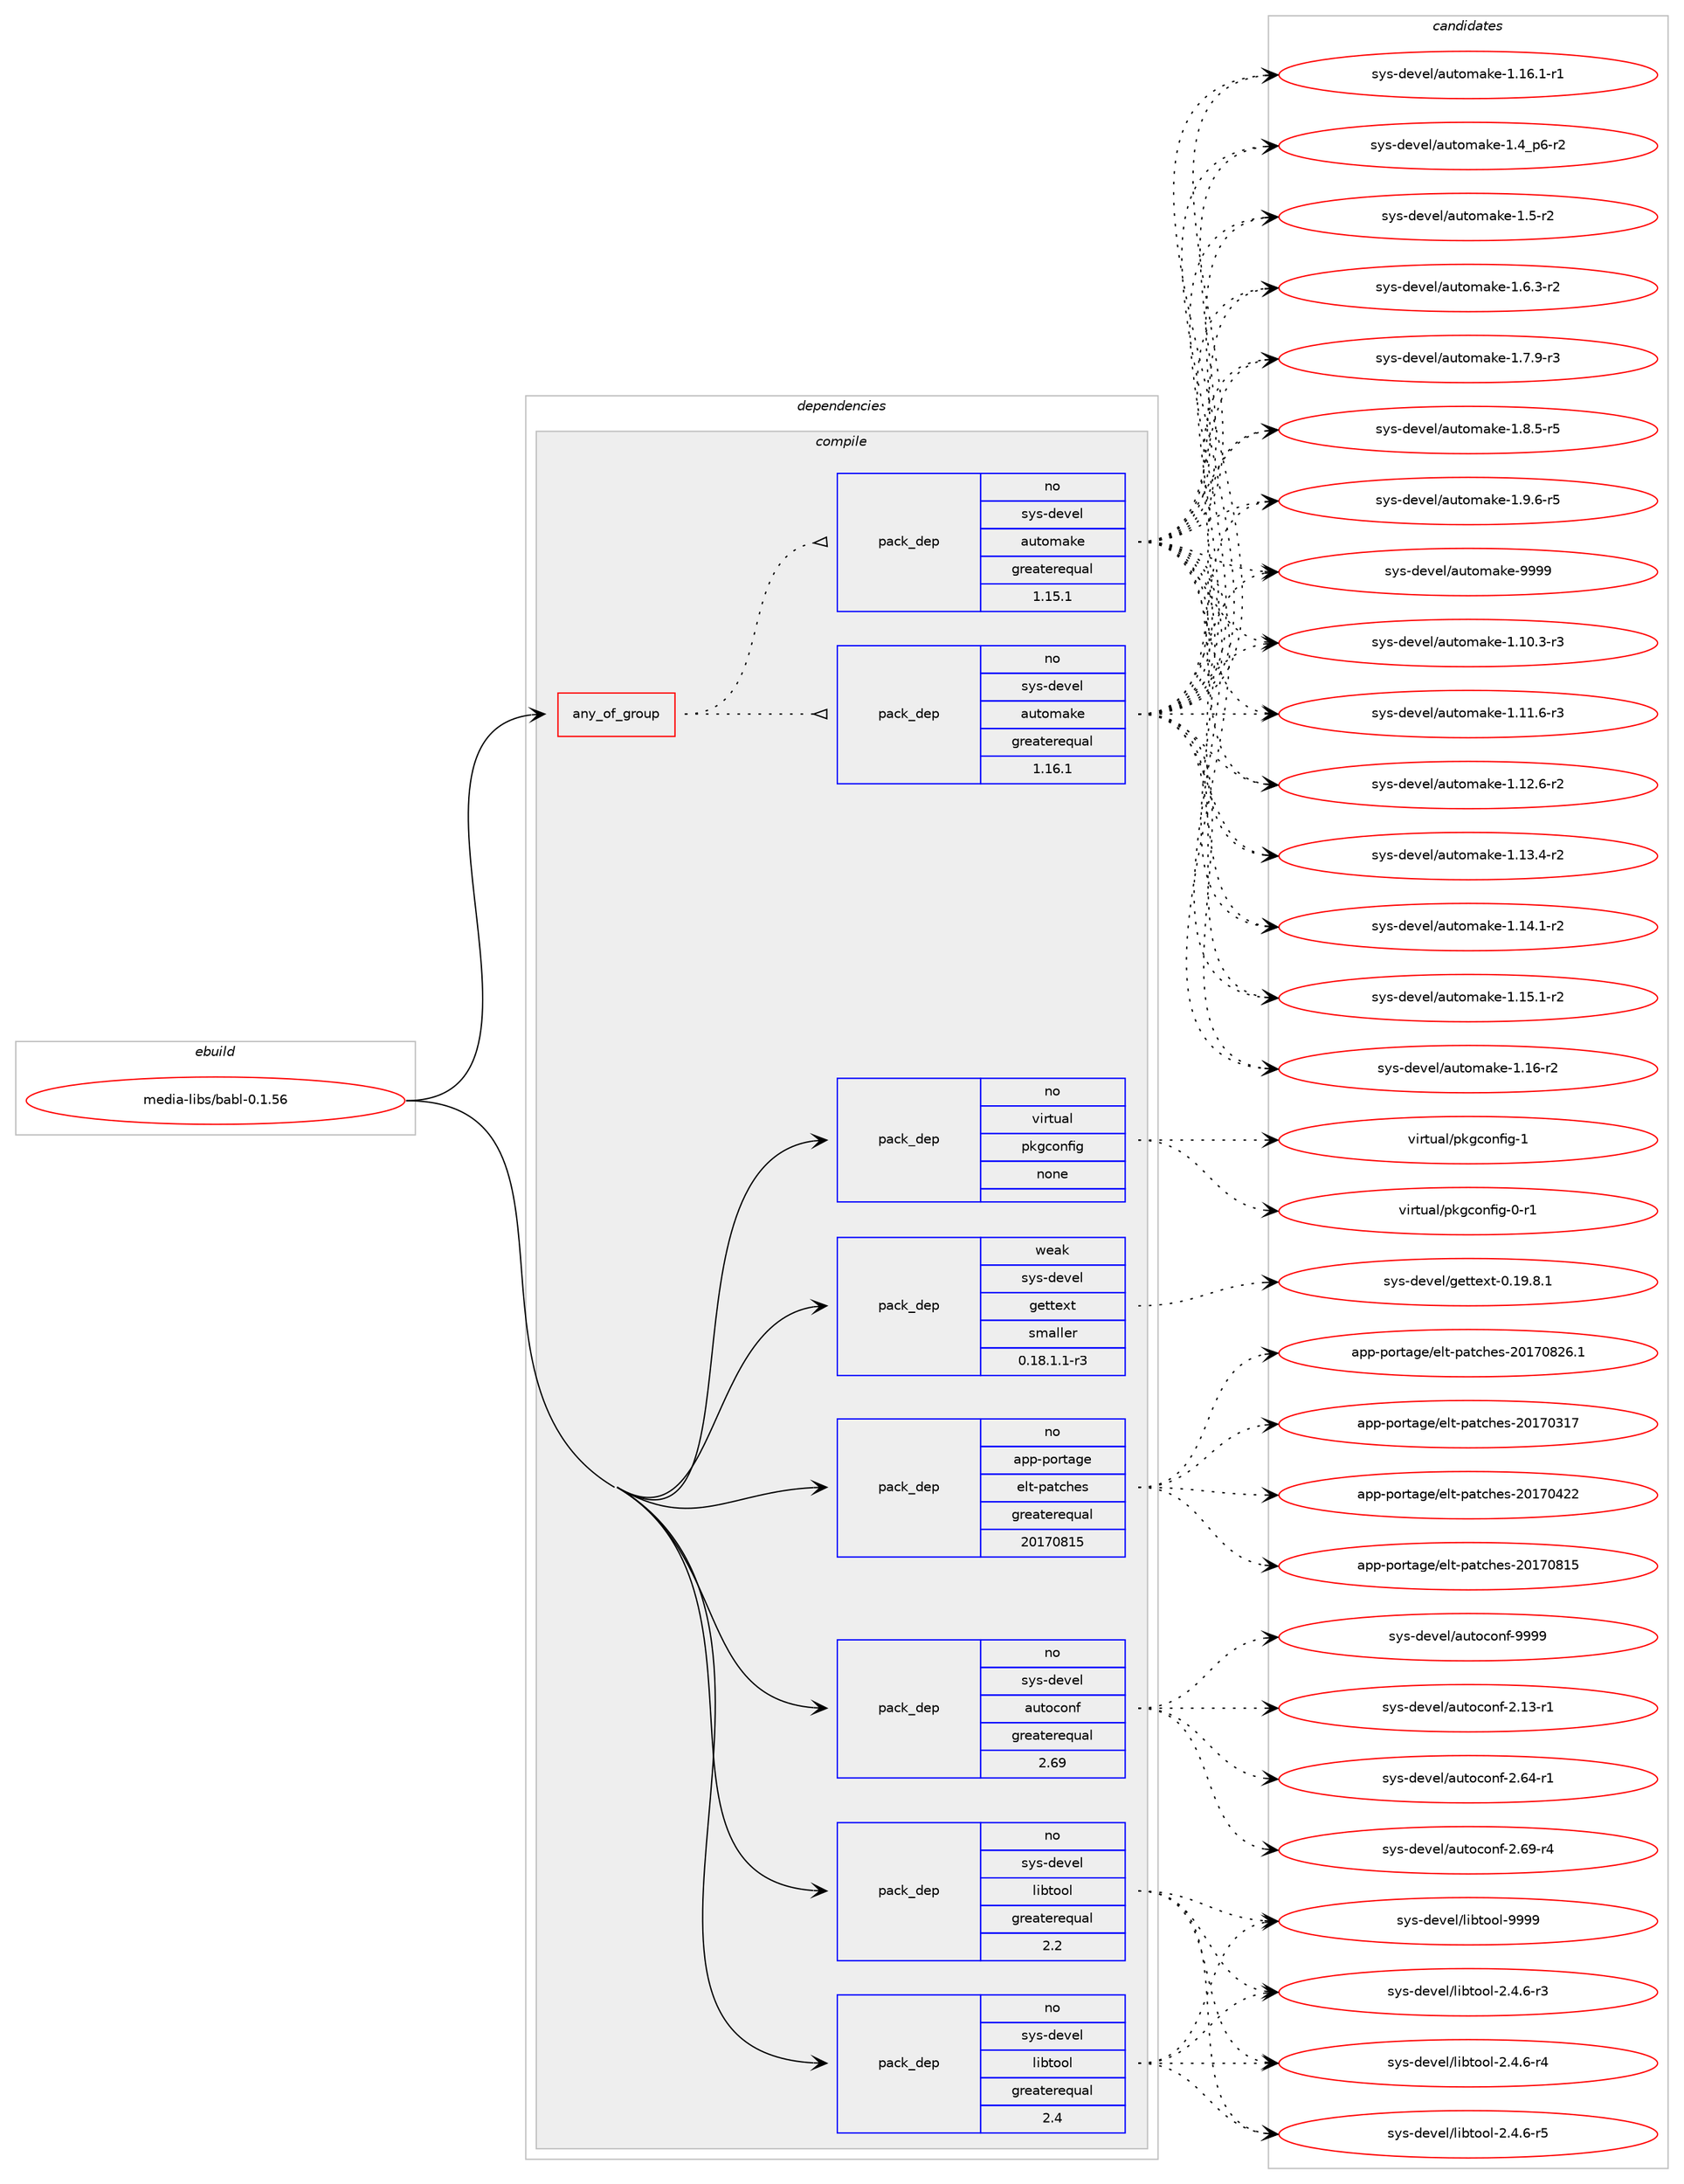 digraph prolog {

# *************
# Graph options
# *************

newrank=true;
concentrate=true;
compound=true;
graph [rankdir=LR,fontname=Helvetica,fontsize=10,ranksep=1.5];#, ranksep=2.5, nodesep=0.2];
edge  [arrowhead=vee];
node  [fontname=Helvetica,fontsize=10];

# **********
# The ebuild
# **********

subgraph cluster_leftcol {
color=gray;
rank=same;
label=<<i>ebuild</i>>;
id [label="media-libs/babl-0.1.56", color=red, width=4, href="../media-libs/babl-0.1.56.svg"];
}

# ****************
# The dependencies
# ****************

subgraph cluster_midcol {
color=gray;
label=<<i>dependencies</i>>;
subgraph cluster_compile {
fillcolor="#eeeeee";
style=filled;
label=<<i>compile</i>>;
subgraph any24967 {
dependency1609323 [label=<<TABLE BORDER="0" CELLBORDER="1" CELLSPACING="0" CELLPADDING="4"><TR><TD CELLPADDING="10">any_of_group</TD></TR></TABLE>>, shape=none, color=red];subgraph pack1150009 {
dependency1609324 [label=<<TABLE BORDER="0" CELLBORDER="1" CELLSPACING="0" CELLPADDING="4" WIDTH="220"><TR><TD ROWSPAN="6" CELLPADDING="30">pack_dep</TD></TR><TR><TD WIDTH="110">no</TD></TR><TR><TD>sys-devel</TD></TR><TR><TD>automake</TD></TR><TR><TD>greaterequal</TD></TR><TR><TD>1.16.1</TD></TR></TABLE>>, shape=none, color=blue];
}
dependency1609323:e -> dependency1609324:w [weight=20,style="dotted",arrowhead="oinv"];
subgraph pack1150010 {
dependency1609325 [label=<<TABLE BORDER="0" CELLBORDER="1" CELLSPACING="0" CELLPADDING="4" WIDTH="220"><TR><TD ROWSPAN="6" CELLPADDING="30">pack_dep</TD></TR><TR><TD WIDTH="110">no</TD></TR><TR><TD>sys-devel</TD></TR><TR><TD>automake</TD></TR><TR><TD>greaterequal</TD></TR><TR><TD>1.15.1</TD></TR></TABLE>>, shape=none, color=blue];
}
dependency1609323:e -> dependency1609325:w [weight=20,style="dotted",arrowhead="oinv"];
}
id:e -> dependency1609323:w [weight=20,style="solid",arrowhead="vee"];
subgraph pack1150011 {
dependency1609326 [label=<<TABLE BORDER="0" CELLBORDER="1" CELLSPACING="0" CELLPADDING="4" WIDTH="220"><TR><TD ROWSPAN="6" CELLPADDING="30">pack_dep</TD></TR><TR><TD WIDTH="110">no</TD></TR><TR><TD>app-portage</TD></TR><TR><TD>elt-patches</TD></TR><TR><TD>greaterequal</TD></TR><TR><TD>20170815</TD></TR></TABLE>>, shape=none, color=blue];
}
id:e -> dependency1609326:w [weight=20,style="solid",arrowhead="vee"];
subgraph pack1150012 {
dependency1609327 [label=<<TABLE BORDER="0" CELLBORDER="1" CELLSPACING="0" CELLPADDING="4" WIDTH="220"><TR><TD ROWSPAN="6" CELLPADDING="30">pack_dep</TD></TR><TR><TD WIDTH="110">no</TD></TR><TR><TD>sys-devel</TD></TR><TR><TD>autoconf</TD></TR><TR><TD>greaterequal</TD></TR><TR><TD>2.69</TD></TR></TABLE>>, shape=none, color=blue];
}
id:e -> dependency1609327:w [weight=20,style="solid",arrowhead="vee"];
subgraph pack1150013 {
dependency1609328 [label=<<TABLE BORDER="0" CELLBORDER="1" CELLSPACING="0" CELLPADDING="4" WIDTH="220"><TR><TD ROWSPAN="6" CELLPADDING="30">pack_dep</TD></TR><TR><TD WIDTH="110">no</TD></TR><TR><TD>sys-devel</TD></TR><TR><TD>libtool</TD></TR><TR><TD>greaterequal</TD></TR><TR><TD>2.2</TD></TR></TABLE>>, shape=none, color=blue];
}
id:e -> dependency1609328:w [weight=20,style="solid",arrowhead="vee"];
subgraph pack1150014 {
dependency1609329 [label=<<TABLE BORDER="0" CELLBORDER="1" CELLSPACING="0" CELLPADDING="4" WIDTH="220"><TR><TD ROWSPAN="6" CELLPADDING="30">pack_dep</TD></TR><TR><TD WIDTH="110">no</TD></TR><TR><TD>sys-devel</TD></TR><TR><TD>libtool</TD></TR><TR><TD>greaterequal</TD></TR><TR><TD>2.4</TD></TR></TABLE>>, shape=none, color=blue];
}
id:e -> dependency1609329:w [weight=20,style="solid",arrowhead="vee"];
subgraph pack1150015 {
dependency1609330 [label=<<TABLE BORDER="0" CELLBORDER="1" CELLSPACING="0" CELLPADDING="4" WIDTH="220"><TR><TD ROWSPAN="6" CELLPADDING="30">pack_dep</TD></TR><TR><TD WIDTH="110">no</TD></TR><TR><TD>virtual</TD></TR><TR><TD>pkgconfig</TD></TR><TR><TD>none</TD></TR><TR><TD></TD></TR></TABLE>>, shape=none, color=blue];
}
id:e -> dependency1609330:w [weight=20,style="solid",arrowhead="vee"];
subgraph pack1150016 {
dependency1609331 [label=<<TABLE BORDER="0" CELLBORDER="1" CELLSPACING="0" CELLPADDING="4" WIDTH="220"><TR><TD ROWSPAN="6" CELLPADDING="30">pack_dep</TD></TR><TR><TD WIDTH="110">weak</TD></TR><TR><TD>sys-devel</TD></TR><TR><TD>gettext</TD></TR><TR><TD>smaller</TD></TR><TR><TD>0.18.1.1-r3</TD></TR></TABLE>>, shape=none, color=blue];
}
id:e -> dependency1609331:w [weight=20,style="solid",arrowhead="vee"];
}
subgraph cluster_compileandrun {
fillcolor="#eeeeee";
style=filled;
label=<<i>compile and run</i>>;
}
subgraph cluster_run {
fillcolor="#eeeeee";
style=filled;
label=<<i>run</i>>;
}
}

# **************
# The candidates
# **************

subgraph cluster_choices {
rank=same;
color=gray;
label=<<i>candidates</i>>;

subgraph choice1150009 {
color=black;
nodesep=1;
choice11512111545100101118101108479711711611110997107101454946494846514511451 [label="sys-devel/automake-1.10.3-r3", color=red, width=4,href="../sys-devel/automake-1.10.3-r3.svg"];
choice11512111545100101118101108479711711611110997107101454946494946544511451 [label="sys-devel/automake-1.11.6-r3", color=red, width=4,href="../sys-devel/automake-1.11.6-r3.svg"];
choice11512111545100101118101108479711711611110997107101454946495046544511450 [label="sys-devel/automake-1.12.6-r2", color=red, width=4,href="../sys-devel/automake-1.12.6-r2.svg"];
choice11512111545100101118101108479711711611110997107101454946495146524511450 [label="sys-devel/automake-1.13.4-r2", color=red, width=4,href="../sys-devel/automake-1.13.4-r2.svg"];
choice11512111545100101118101108479711711611110997107101454946495246494511450 [label="sys-devel/automake-1.14.1-r2", color=red, width=4,href="../sys-devel/automake-1.14.1-r2.svg"];
choice11512111545100101118101108479711711611110997107101454946495346494511450 [label="sys-devel/automake-1.15.1-r2", color=red, width=4,href="../sys-devel/automake-1.15.1-r2.svg"];
choice1151211154510010111810110847971171161111099710710145494649544511450 [label="sys-devel/automake-1.16-r2", color=red, width=4,href="../sys-devel/automake-1.16-r2.svg"];
choice11512111545100101118101108479711711611110997107101454946495446494511449 [label="sys-devel/automake-1.16.1-r1", color=red, width=4,href="../sys-devel/automake-1.16.1-r1.svg"];
choice115121115451001011181011084797117116111109971071014549465295112544511450 [label="sys-devel/automake-1.4_p6-r2", color=red, width=4,href="../sys-devel/automake-1.4_p6-r2.svg"];
choice11512111545100101118101108479711711611110997107101454946534511450 [label="sys-devel/automake-1.5-r2", color=red, width=4,href="../sys-devel/automake-1.5-r2.svg"];
choice115121115451001011181011084797117116111109971071014549465446514511450 [label="sys-devel/automake-1.6.3-r2", color=red, width=4,href="../sys-devel/automake-1.6.3-r2.svg"];
choice115121115451001011181011084797117116111109971071014549465546574511451 [label="sys-devel/automake-1.7.9-r3", color=red, width=4,href="../sys-devel/automake-1.7.9-r3.svg"];
choice115121115451001011181011084797117116111109971071014549465646534511453 [label="sys-devel/automake-1.8.5-r5", color=red, width=4,href="../sys-devel/automake-1.8.5-r5.svg"];
choice115121115451001011181011084797117116111109971071014549465746544511453 [label="sys-devel/automake-1.9.6-r5", color=red, width=4,href="../sys-devel/automake-1.9.6-r5.svg"];
choice115121115451001011181011084797117116111109971071014557575757 [label="sys-devel/automake-9999", color=red, width=4,href="../sys-devel/automake-9999.svg"];
dependency1609324:e -> choice11512111545100101118101108479711711611110997107101454946494846514511451:w [style=dotted,weight="100"];
dependency1609324:e -> choice11512111545100101118101108479711711611110997107101454946494946544511451:w [style=dotted,weight="100"];
dependency1609324:e -> choice11512111545100101118101108479711711611110997107101454946495046544511450:w [style=dotted,weight="100"];
dependency1609324:e -> choice11512111545100101118101108479711711611110997107101454946495146524511450:w [style=dotted,weight="100"];
dependency1609324:e -> choice11512111545100101118101108479711711611110997107101454946495246494511450:w [style=dotted,weight="100"];
dependency1609324:e -> choice11512111545100101118101108479711711611110997107101454946495346494511450:w [style=dotted,weight="100"];
dependency1609324:e -> choice1151211154510010111810110847971171161111099710710145494649544511450:w [style=dotted,weight="100"];
dependency1609324:e -> choice11512111545100101118101108479711711611110997107101454946495446494511449:w [style=dotted,weight="100"];
dependency1609324:e -> choice115121115451001011181011084797117116111109971071014549465295112544511450:w [style=dotted,weight="100"];
dependency1609324:e -> choice11512111545100101118101108479711711611110997107101454946534511450:w [style=dotted,weight="100"];
dependency1609324:e -> choice115121115451001011181011084797117116111109971071014549465446514511450:w [style=dotted,weight="100"];
dependency1609324:e -> choice115121115451001011181011084797117116111109971071014549465546574511451:w [style=dotted,weight="100"];
dependency1609324:e -> choice115121115451001011181011084797117116111109971071014549465646534511453:w [style=dotted,weight="100"];
dependency1609324:e -> choice115121115451001011181011084797117116111109971071014549465746544511453:w [style=dotted,weight="100"];
dependency1609324:e -> choice115121115451001011181011084797117116111109971071014557575757:w [style=dotted,weight="100"];
}
subgraph choice1150010 {
color=black;
nodesep=1;
choice11512111545100101118101108479711711611110997107101454946494846514511451 [label="sys-devel/automake-1.10.3-r3", color=red, width=4,href="../sys-devel/automake-1.10.3-r3.svg"];
choice11512111545100101118101108479711711611110997107101454946494946544511451 [label="sys-devel/automake-1.11.6-r3", color=red, width=4,href="../sys-devel/automake-1.11.6-r3.svg"];
choice11512111545100101118101108479711711611110997107101454946495046544511450 [label="sys-devel/automake-1.12.6-r2", color=red, width=4,href="../sys-devel/automake-1.12.6-r2.svg"];
choice11512111545100101118101108479711711611110997107101454946495146524511450 [label="sys-devel/automake-1.13.4-r2", color=red, width=4,href="../sys-devel/automake-1.13.4-r2.svg"];
choice11512111545100101118101108479711711611110997107101454946495246494511450 [label="sys-devel/automake-1.14.1-r2", color=red, width=4,href="../sys-devel/automake-1.14.1-r2.svg"];
choice11512111545100101118101108479711711611110997107101454946495346494511450 [label="sys-devel/automake-1.15.1-r2", color=red, width=4,href="../sys-devel/automake-1.15.1-r2.svg"];
choice1151211154510010111810110847971171161111099710710145494649544511450 [label="sys-devel/automake-1.16-r2", color=red, width=4,href="../sys-devel/automake-1.16-r2.svg"];
choice11512111545100101118101108479711711611110997107101454946495446494511449 [label="sys-devel/automake-1.16.1-r1", color=red, width=4,href="../sys-devel/automake-1.16.1-r1.svg"];
choice115121115451001011181011084797117116111109971071014549465295112544511450 [label="sys-devel/automake-1.4_p6-r2", color=red, width=4,href="../sys-devel/automake-1.4_p6-r2.svg"];
choice11512111545100101118101108479711711611110997107101454946534511450 [label="sys-devel/automake-1.5-r2", color=red, width=4,href="../sys-devel/automake-1.5-r2.svg"];
choice115121115451001011181011084797117116111109971071014549465446514511450 [label="sys-devel/automake-1.6.3-r2", color=red, width=4,href="../sys-devel/automake-1.6.3-r2.svg"];
choice115121115451001011181011084797117116111109971071014549465546574511451 [label="sys-devel/automake-1.7.9-r3", color=red, width=4,href="../sys-devel/automake-1.7.9-r3.svg"];
choice115121115451001011181011084797117116111109971071014549465646534511453 [label="sys-devel/automake-1.8.5-r5", color=red, width=4,href="../sys-devel/automake-1.8.5-r5.svg"];
choice115121115451001011181011084797117116111109971071014549465746544511453 [label="sys-devel/automake-1.9.6-r5", color=red, width=4,href="../sys-devel/automake-1.9.6-r5.svg"];
choice115121115451001011181011084797117116111109971071014557575757 [label="sys-devel/automake-9999", color=red, width=4,href="../sys-devel/automake-9999.svg"];
dependency1609325:e -> choice11512111545100101118101108479711711611110997107101454946494846514511451:w [style=dotted,weight="100"];
dependency1609325:e -> choice11512111545100101118101108479711711611110997107101454946494946544511451:w [style=dotted,weight="100"];
dependency1609325:e -> choice11512111545100101118101108479711711611110997107101454946495046544511450:w [style=dotted,weight="100"];
dependency1609325:e -> choice11512111545100101118101108479711711611110997107101454946495146524511450:w [style=dotted,weight="100"];
dependency1609325:e -> choice11512111545100101118101108479711711611110997107101454946495246494511450:w [style=dotted,weight="100"];
dependency1609325:e -> choice11512111545100101118101108479711711611110997107101454946495346494511450:w [style=dotted,weight="100"];
dependency1609325:e -> choice1151211154510010111810110847971171161111099710710145494649544511450:w [style=dotted,weight="100"];
dependency1609325:e -> choice11512111545100101118101108479711711611110997107101454946495446494511449:w [style=dotted,weight="100"];
dependency1609325:e -> choice115121115451001011181011084797117116111109971071014549465295112544511450:w [style=dotted,weight="100"];
dependency1609325:e -> choice11512111545100101118101108479711711611110997107101454946534511450:w [style=dotted,weight="100"];
dependency1609325:e -> choice115121115451001011181011084797117116111109971071014549465446514511450:w [style=dotted,weight="100"];
dependency1609325:e -> choice115121115451001011181011084797117116111109971071014549465546574511451:w [style=dotted,weight="100"];
dependency1609325:e -> choice115121115451001011181011084797117116111109971071014549465646534511453:w [style=dotted,weight="100"];
dependency1609325:e -> choice115121115451001011181011084797117116111109971071014549465746544511453:w [style=dotted,weight="100"];
dependency1609325:e -> choice115121115451001011181011084797117116111109971071014557575757:w [style=dotted,weight="100"];
}
subgraph choice1150011 {
color=black;
nodesep=1;
choice97112112451121111141169710310147101108116451129711699104101115455048495548514955 [label="app-portage/elt-patches-20170317", color=red, width=4,href="../app-portage/elt-patches-20170317.svg"];
choice97112112451121111141169710310147101108116451129711699104101115455048495548525050 [label="app-portage/elt-patches-20170422", color=red, width=4,href="../app-portage/elt-patches-20170422.svg"];
choice97112112451121111141169710310147101108116451129711699104101115455048495548564953 [label="app-portage/elt-patches-20170815", color=red, width=4,href="../app-portage/elt-patches-20170815.svg"];
choice971121124511211111411697103101471011081164511297116991041011154550484955485650544649 [label="app-portage/elt-patches-20170826.1", color=red, width=4,href="../app-portage/elt-patches-20170826.1.svg"];
dependency1609326:e -> choice97112112451121111141169710310147101108116451129711699104101115455048495548514955:w [style=dotted,weight="100"];
dependency1609326:e -> choice97112112451121111141169710310147101108116451129711699104101115455048495548525050:w [style=dotted,weight="100"];
dependency1609326:e -> choice97112112451121111141169710310147101108116451129711699104101115455048495548564953:w [style=dotted,weight="100"];
dependency1609326:e -> choice971121124511211111411697103101471011081164511297116991041011154550484955485650544649:w [style=dotted,weight="100"];
}
subgraph choice1150012 {
color=black;
nodesep=1;
choice1151211154510010111810110847971171161119911111010245504649514511449 [label="sys-devel/autoconf-2.13-r1", color=red, width=4,href="../sys-devel/autoconf-2.13-r1.svg"];
choice1151211154510010111810110847971171161119911111010245504654524511449 [label="sys-devel/autoconf-2.64-r1", color=red, width=4,href="../sys-devel/autoconf-2.64-r1.svg"];
choice1151211154510010111810110847971171161119911111010245504654574511452 [label="sys-devel/autoconf-2.69-r4", color=red, width=4,href="../sys-devel/autoconf-2.69-r4.svg"];
choice115121115451001011181011084797117116111991111101024557575757 [label="sys-devel/autoconf-9999", color=red, width=4,href="../sys-devel/autoconf-9999.svg"];
dependency1609327:e -> choice1151211154510010111810110847971171161119911111010245504649514511449:w [style=dotted,weight="100"];
dependency1609327:e -> choice1151211154510010111810110847971171161119911111010245504654524511449:w [style=dotted,weight="100"];
dependency1609327:e -> choice1151211154510010111810110847971171161119911111010245504654574511452:w [style=dotted,weight="100"];
dependency1609327:e -> choice115121115451001011181011084797117116111991111101024557575757:w [style=dotted,weight="100"];
}
subgraph choice1150013 {
color=black;
nodesep=1;
choice1151211154510010111810110847108105981161111111084550465246544511451 [label="sys-devel/libtool-2.4.6-r3", color=red, width=4,href="../sys-devel/libtool-2.4.6-r3.svg"];
choice1151211154510010111810110847108105981161111111084550465246544511452 [label="sys-devel/libtool-2.4.6-r4", color=red, width=4,href="../sys-devel/libtool-2.4.6-r4.svg"];
choice1151211154510010111810110847108105981161111111084550465246544511453 [label="sys-devel/libtool-2.4.6-r5", color=red, width=4,href="../sys-devel/libtool-2.4.6-r5.svg"];
choice1151211154510010111810110847108105981161111111084557575757 [label="sys-devel/libtool-9999", color=red, width=4,href="../sys-devel/libtool-9999.svg"];
dependency1609328:e -> choice1151211154510010111810110847108105981161111111084550465246544511451:w [style=dotted,weight="100"];
dependency1609328:e -> choice1151211154510010111810110847108105981161111111084550465246544511452:w [style=dotted,weight="100"];
dependency1609328:e -> choice1151211154510010111810110847108105981161111111084550465246544511453:w [style=dotted,weight="100"];
dependency1609328:e -> choice1151211154510010111810110847108105981161111111084557575757:w [style=dotted,weight="100"];
}
subgraph choice1150014 {
color=black;
nodesep=1;
choice1151211154510010111810110847108105981161111111084550465246544511451 [label="sys-devel/libtool-2.4.6-r3", color=red, width=4,href="../sys-devel/libtool-2.4.6-r3.svg"];
choice1151211154510010111810110847108105981161111111084550465246544511452 [label="sys-devel/libtool-2.4.6-r4", color=red, width=4,href="../sys-devel/libtool-2.4.6-r4.svg"];
choice1151211154510010111810110847108105981161111111084550465246544511453 [label="sys-devel/libtool-2.4.6-r5", color=red, width=4,href="../sys-devel/libtool-2.4.6-r5.svg"];
choice1151211154510010111810110847108105981161111111084557575757 [label="sys-devel/libtool-9999", color=red, width=4,href="../sys-devel/libtool-9999.svg"];
dependency1609329:e -> choice1151211154510010111810110847108105981161111111084550465246544511451:w [style=dotted,weight="100"];
dependency1609329:e -> choice1151211154510010111810110847108105981161111111084550465246544511452:w [style=dotted,weight="100"];
dependency1609329:e -> choice1151211154510010111810110847108105981161111111084550465246544511453:w [style=dotted,weight="100"];
dependency1609329:e -> choice1151211154510010111810110847108105981161111111084557575757:w [style=dotted,weight="100"];
}
subgraph choice1150015 {
color=black;
nodesep=1;
choice11810511411611797108471121071039911111010210510345484511449 [label="virtual/pkgconfig-0-r1", color=red, width=4,href="../virtual/pkgconfig-0-r1.svg"];
choice1181051141161179710847112107103991111101021051034549 [label="virtual/pkgconfig-1", color=red, width=4,href="../virtual/pkgconfig-1.svg"];
dependency1609330:e -> choice11810511411611797108471121071039911111010210510345484511449:w [style=dotted,weight="100"];
dependency1609330:e -> choice1181051141161179710847112107103991111101021051034549:w [style=dotted,weight="100"];
}
subgraph choice1150016 {
color=black;
nodesep=1;
choice1151211154510010111810110847103101116116101120116454846495746564649 [label="sys-devel/gettext-0.19.8.1", color=red, width=4,href="../sys-devel/gettext-0.19.8.1.svg"];
dependency1609331:e -> choice1151211154510010111810110847103101116116101120116454846495746564649:w [style=dotted,weight="100"];
}
}

}
